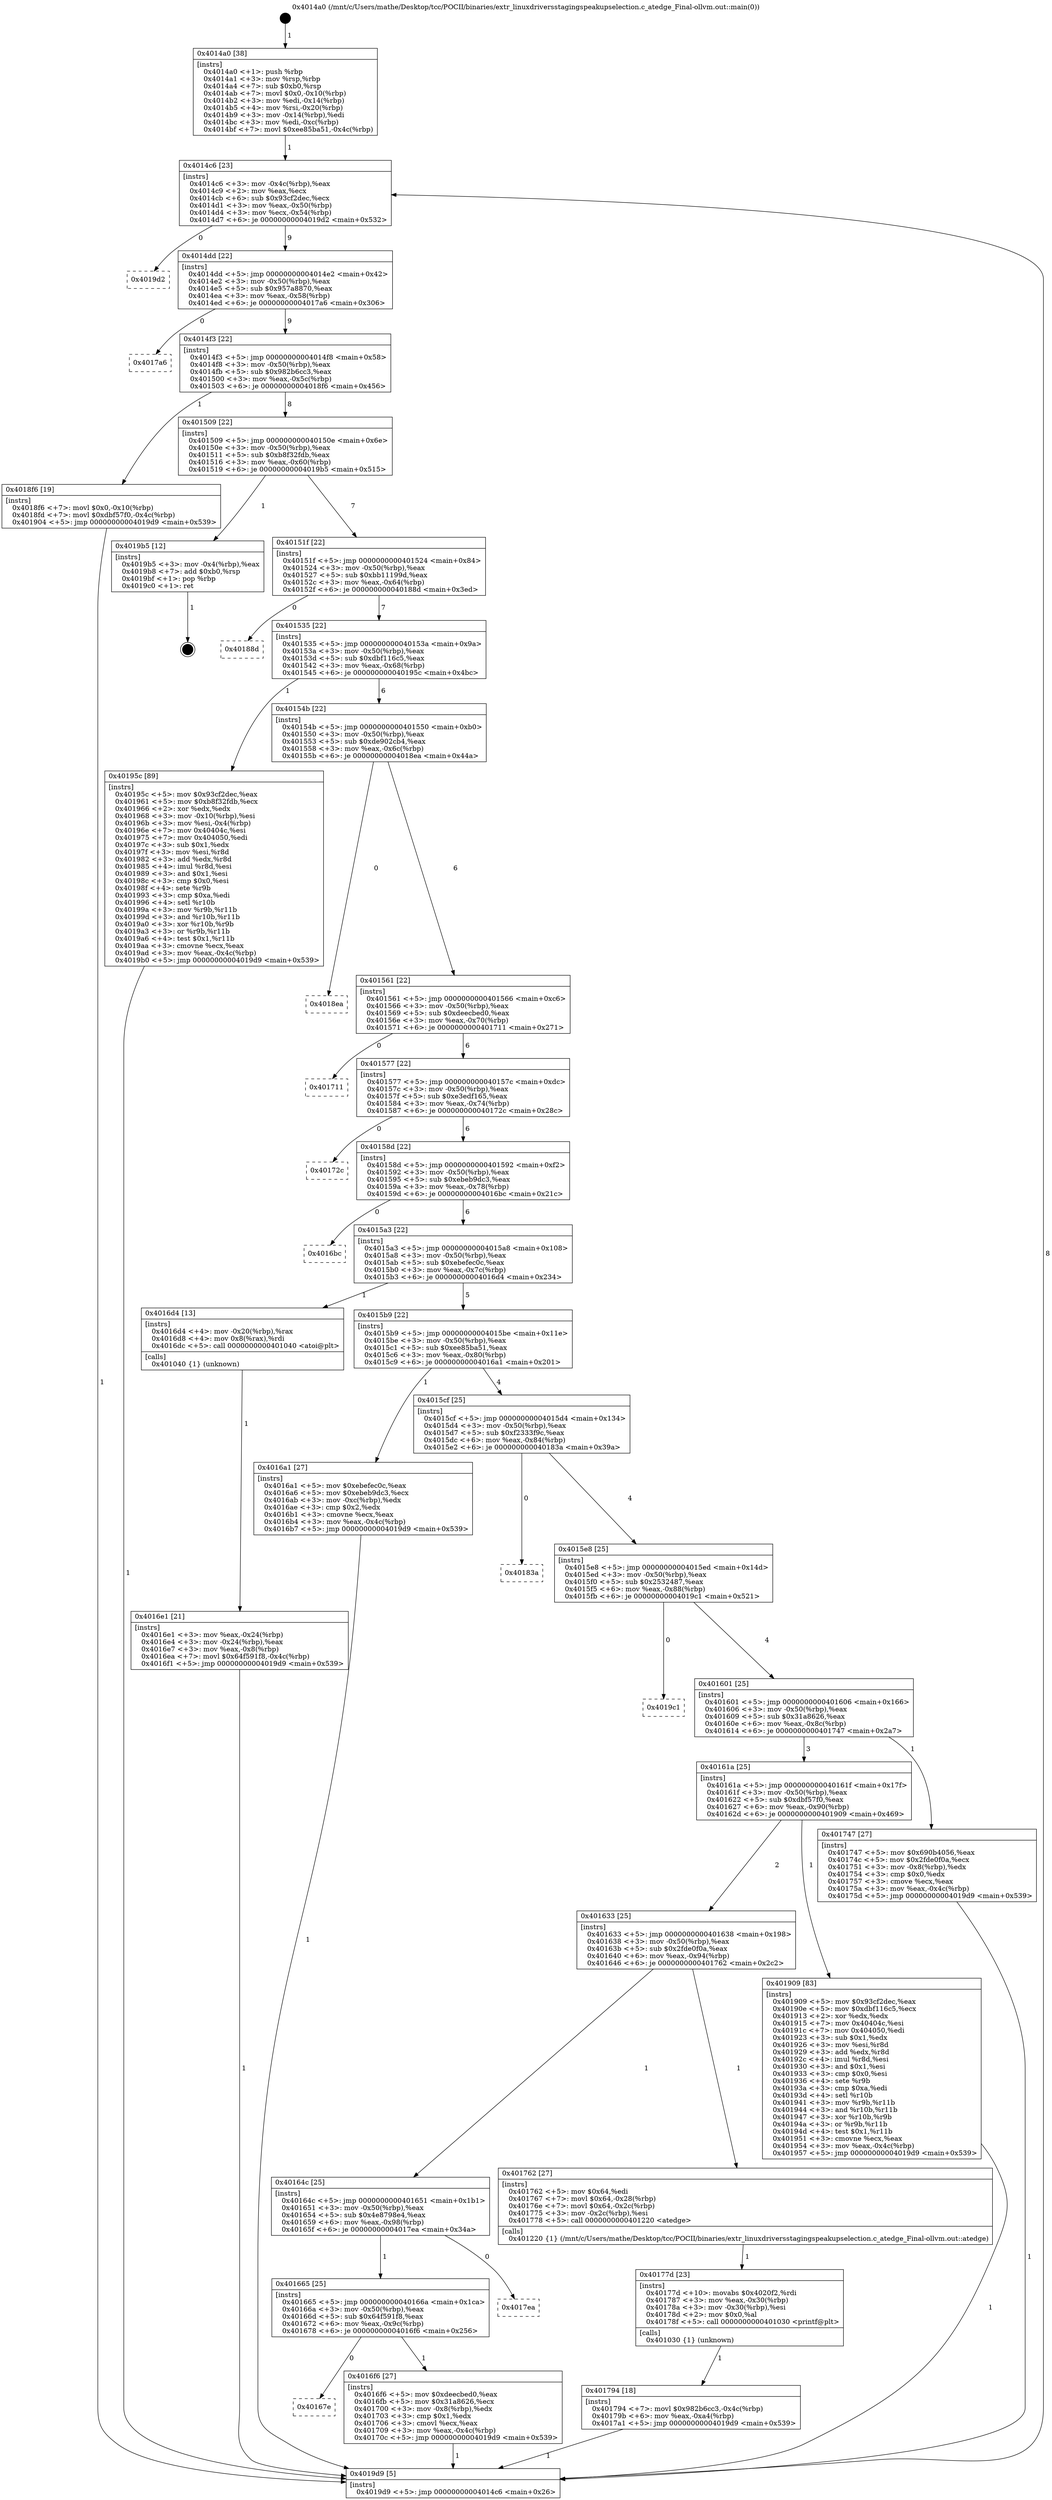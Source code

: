 digraph "0x4014a0" {
  label = "0x4014a0 (/mnt/c/Users/mathe/Desktop/tcc/POCII/binaries/extr_linuxdriversstagingspeakupselection.c_atedge_Final-ollvm.out::main(0))"
  labelloc = "t"
  node[shape=record]

  Entry [label="",width=0.3,height=0.3,shape=circle,fillcolor=black,style=filled]
  "0x4014c6" [label="{
     0x4014c6 [23]\l
     | [instrs]\l
     &nbsp;&nbsp;0x4014c6 \<+3\>: mov -0x4c(%rbp),%eax\l
     &nbsp;&nbsp;0x4014c9 \<+2\>: mov %eax,%ecx\l
     &nbsp;&nbsp;0x4014cb \<+6\>: sub $0x93cf2dec,%ecx\l
     &nbsp;&nbsp;0x4014d1 \<+3\>: mov %eax,-0x50(%rbp)\l
     &nbsp;&nbsp;0x4014d4 \<+3\>: mov %ecx,-0x54(%rbp)\l
     &nbsp;&nbsp;0x4014d7 \<+6\>: je 00000000004019d2 \<main+0x532\>\l
  }"]
  "0x4019d2" [label="{
     0x4019d2\l
  }", style=dashed]
  "0x4014dd" [label="{
     0x4014dd [22]\l
     | [instrs]\l
     &nbsp;&nbsp;0x4014dd \<+5\>: jmp 00000000004014e2 \<main+0x42\>\l
     &nbsp;&nbsp;0x4014e2 \<+3\>: mov -0x50(%rbp),%eax\l
     &nbsp;&nbsp;0x4014e5 \<+5\>: sub $0x957a8870,%eax\l
     &nbsp;&nbsp;0x4014ea \<+3\>: mov %eax,-0x58(%rbp)\l
     &nbsp;&nbsp;0x4014ed \<+6\>: je 00000000004017a6 \<main+0x306\>\l
  }"]
  Exit [label="",width=0.3,height=0.3,shape=circle,fillcolor=black,style=filled,peripheries=2]
  "0x4017a6" [label="{
     0x4017a6\l
  }", style=dashed]
  "0x4014f3" [label="{
     0x4014f3 [22]\l
     | [instrs]\l
     &nbsp;&nbsp;0x4014f3 \<+5\>: jmp 00000000004014f8 \<main+0x58\>\l
     &nbsp;&nbsp;0x4014f8 \<+3\>: mov -0x50(%rbp),%eax\l
     &nbsp;&nbsp;0x4014fb \<+5\>: sub $0x982b6cc3,%eax\l
     &nbsp;&nbsp;0x401500 \<+3\>: mov %eax,-0x5c(%rbp)\l
     &nbsp;&nbsp;0x401503 \<+6\>: je 00000000004018f6 \<main+0x456\>\l
  }"]
  "0x401794" [label="{
     0x401794 [18]\l
     | [instrs]\l
     &nbsp;&nbsp;0x401794 \<+7\>: movl $0x982b6cc3,-0x4c(%rbp)\l
     &nbsp;&nbsp;0x40179b \<+6\>: mov %eax,-0xa4(%rbp)\l
     &nbsp;&nbsp;0x4017a1 \<+5\>: jmp 00000000004019d9 \<main+0x539\>\l
  }"]
  "0x4018f6" [label="{
     0x4018f6 [19]\l
     | [instrs]\l
     &nbsp;&nbsp;0x4018f6 \<+7\>: movl $0x0,-0x10(%rbp)\l
     &nbsp;&nbsp;0x4018fd \<+7\>: movl $0xdbf57f0,-0x4c(%rbp)\l
     &nbsp;&nbsp;0x401904 \<+5\>: jmp 00000000004019d9 \<main+0x539\>\l
  }"]
  "0x401509" [label="{
     0x401509 [22]\l
     | [instrs]\l
     &nbsp;&nbsp;0x401509 \<+5\>: jmp 000000000040150e \<main+0x6e\>\l
     &nbsp;&nbsp;0x40150e \<+3\>: mov -0x50(%rbp),%eax\l
     &nbsp;&nbsp;0x401511 \<+5\>: sub $0xb8f32fdb,%eax\l
     &nbsp;&nbsp;0x401516 \<+3\>: mov %eax,-0x60(%rbp)\l
     &nbsp;&nbsp;0x401519 \<+6\>: je 00000000004019b5 \<main+0x515\>\l
  }"]
  "0x40177d" [label="{
     0x40177d [23]\l
     | [instrs]\l
     &nbsp;&nbsp;0x40177d \<+10\>: movabs $0x4020f2,%rdi\l
     &nbsp;&nbsp;0x401787 \<+3\>: mov %eax,-0x30(%rbp)\l
     &nbsp;&nbsp;0x40178a \<+3\>: mov -0x30(%rbp),%esi\l
     &nbsp;&nbsp;0x40178d \<+2\>: mov $0x0,%al\l
     &nbsp;&nbsp;0x40178f \<+5\>: call 0000000000401030 \<printf@plt\>\l
     | [calls]\l
     &nbsp;&nbsp;0x401030 \{1\} (unknown)\l
  }"]
  "0x4019b5" [label="{
     0x4019b5 [12]\l
     | [instrs]\l
     &nbsp;&nbsp;0x4019b5 \<+3\>: mov -0x4(%rbp),%eax\l
     &nbsp;&nbsp;0x4019b8 \<+7\>: add $0xb0,%rsp\l
     &nbsp;&nbsp;0x4019bf \<+1\>: pop %rbp\l
     &nbsp;&nbsp;0x4019c0 \<+1\>: ret\l
  }"]
  "0x40151f" [label="{
     0x40151f [22]\l
     | [instrs]\l
     &nbsp;&nbsp;0x40151f \<+5\>: jmp 0000000000401524 \<main+0x84\>\l
     &nbsp;&nbsp;0x401524 \<+3\>: mov -0x50(%rbp),%eax\l
     &nbsp;&nbsp;0x401527 \<+5\>: sub $0xbb11199d,%eax\l
     &nbsp;&nbsp;0x40152c \<+3\>: mov %eax,-0x64(%rbp)\l
     &nbsp;&nbsp;0x40152f \<+6\>: je 000000000040188d \<main+0x3ed\>\l
  }"]
  "0x40167e" [label="{
     0x40167e\l
  }", style=dashed]
  "0x40188d" [label="{
     0x40188d\l
  }", style=dashed]
  "0x401535" [label="{
     0x401535 [22]\l
     | [instrs]\l
     &nbsp;&nbsp;0x401535 \<+5\>: jmp 000000000040153a \<main+0x9a\>\l
     &nbsp;&nbsp;0x40153a \<+3\>: mov -0x50(%rbp),%eax\l
     &nbsp;&nbsp;0x40153d \<+5\>: sub $0xdbf116c5,%eax\l
     &nbsp;&nbsp;0x401542 \<+3\>: mov %eax,-0x68(%rbp)\l
     &nbsp;&nbsp;0x401545 \<+6\>: je 000000000040195c \<main+0x4bc\>\l
  }"]
  "0x4016f6" [label="{
     0x4016f6 [27]\l
     | [instrs]\l
     &nbsp;&nbsp;0x4016f6 \<+5\>: mov $0xdeecbed0,%eax\l
     &nbsp;&nbsp;0x4016fb \<+5\>: mov $0x31a8626,%ecx\l
     &nbsp;&nbsp;0x401700 \<+3\>: mov -0x8(%rbp),%edx\l
     &nbsp;&nbsp;0x401703 \<+3\>: cmp $0x1,%edx\l
     &nbsp;&nbsp;0x401706 \<+3\>: cmovl %ecx,%eax\l
     &nbsp;&nbsp;0x401709 \<+3\>: mov %eax,-0x4c(%rbp)\l
     &nbsp;&nbsp;0x40170c \<+5\>: jmp 00000000004019d9 \<main+0x539\>\l
  }"]
  "0x40195c" [label="{
     0x40195c [89]\l
     | [instrs]\l
     &nbsp;&nbsp;0x40195c \<+5\>: mov $0x93cf2dec,%eax\l
     &nbsp;&nbsp;0x401961 \<+5\>: mov $0xb8f32fdb,%ecx\l
     &nbsp;&nbsp;0x401966 \<+2\>: xor %edx,%edx\l
     &nbsp;&nbsp;0x401968 \<+3\>: mov -0x10(%rbp),%esi\l
     &nbsp;&nbsp;0x40196b \<+3\>: mov %esi,-0x4(%rbp)\l
     &nbsp;&nbsp;0x40196e \<+7\>: mov 0x40404c,%esi\l
     &nbsp;&nbsp;0x401975 \<+7\>: mov 0x404050,%edi\l
     &nbsp;&nbsp;0x40197c \<+3\>: sub $0x1,%edx\l
     &nbsp;&nbsp;0x40197f \<+3\>: mov %esi,%r8d\l
     &nbsp;&nbsp;0x401982 \<+3\>: add %edx,%r8d\l
     &nbsp;&nbsp;0x401985 \<+4\>: imul %r8d,%esi\l
     &nbsp;&nbsp;0x401989 \<+3\>: and $0x1,%esi\l
     &nbsp;&nbsp;0x40198c \<+3\>: cmp $0x0,%esi\l
     &nbsp;&nbsp;0x40198f \<+4\>: sete %r9b\l
     &nbsp;&nbsp;0x401993 \<+3\>: cmp $0xa,%edi\l
     &nbsp;&nbsp;0x401996 \<+4\>: setl %r10b\l
     &nbsp;&nbsp;0x40199a \<+3\>: mov %r9b,%r11b\l
     &nbsp;&nbsp;0x40199d \<+3\>: and %r10b,%r11b\l
     &nbsp;&nbsp;0x4019a0 \<+3\>: xor %r10b,%r9b\l
     &nbsp;&nbsp;0x4019a3 \<+3\>: or %r9b,%r11b\l
     &nbsp;&nbsp;0x4019a6 \<+4\>: test $0x1,%r11b\l
     &nbsp;&nbsp;0x4019aa \<+3\>: cmovne %ecx,%eax\l
     &nbsp;&nbsp;0x4019ad \<+3\>: mov %eax,-0x4c(%rbp)\l
     &nbsp;&nbsp;0x4019b0 \<+5\>: jmp 00000000004019d9 \<main+0x539\>\l
  }"]
  "0x40154b" [label="{
     0x40154b [22]\l
     | [instrs]\l
     &nbsp;&nbsp;0x40154b \<+5\>: jmp 0000000000401550 \<main+0xb0\>\l
     &nbsp;&nbsp;0x401550 \<+3\>: mov -0x50(%rbp),%eax\l
     &nbsp;&nbsp;0x401553 \<+5\>: sub $0xde902cb4,%eax\l
     &nbsp;&nbsp;0x401558 \<+3\>: mov %eax,-0x6c(%rbp)\l
     &nbsp;&nbsp;0x40155b \<+6\>: je 00000000004018ea \<main+0x44a\>\l
  }"]
  "0x401665" [label="{
     0x401665 [25]\l
     | [instrs]\l
     &nbsp;&nbsp;0x401665 \<+5\>: jmp 000000000040166a \<main+0x1ca\>\l
     &nbsp;&nbsp;0x40166a \<+3\>: mov -0x50(%rbp),%eax\l
     &nbsp;&nbsp;0x40166d \<+5\>: sub $0x64f591f8,%eax\l
     &nbsp;&nbsp;0x401672 \<+6\>: mov %eax,-0x9c(%rbp)\l
     &nbsp;&nbsp;0x401678 \<+6\>: je 00000000004016f6 \<main+0x256\>\l
  }"]
  "0x4018ea" [label="{
     0x4018ea\l
  }", style=dashed]
  "0x401561" [label="{
     0x401561 [22]\l
     | [instrs]\l
     &nbsp;&nbsp;0x401561 \<+5\>: jmp 0000000000401566 \<main+0xc6\>\l
     &nbsp;&nbsp;0x401566 \<+3\>: mov -0x50(%rbp),%eax\l
     &nbsp;&nbsp;0x401569 \<+5\>: sub $0xdeecbed0,%eax\l
     &nbsp;&nbsp;0x40156e \<+3\>: mov %eax,-0x70(%rbp)\l
     &nbsp;&nbsp;0x401571 \<+6\>: je 0000000000401711 \<main+0x271\>\l
  }"]
  "0x4017ea" [label="{
     0x4017ea\l
  }", style=dashed]
  "0x401711" [label="{
     0x401711\l
  }", style=dashed]
  "0x401577" [label="{
     0x401577 [22]\l
     | [instrs]\l
     &nbsp;&nbsp;0x401577 \<+5\>: jmp 000000000040157c \<main+0xdc\>\l
     &nbsp;&nbsp;0x40157c \<+3\>: mov -0x50(%rbp),%eax\l
     &nbsp;&nbsp;0x40157f \<+5\>: sub $0xe3edf165,%eax\l
     &nbsp;&nbsp;0x401584 \<+3\>: mov %eax,-0x74(%rbp)\l
     &nbsp;&nbsp;0x401587 \<+6\>: je 000000000040172c \<main+0x28c\>\l
  }"]
  "0x40164c" [label="{
     0x40164c [25]\l
     | [instrs]\l
     &nbsp;&nbsp;0x40164c \<+5\>: jmp 0000000000401651 \<main+0x1b1\>\l
     &nbsp;&nbsp;0x401651 \<+3\>: mov -0x50(%rbp),%eax\l
     &nbsp;&nbsp;0x401654 \<+5\>: sub $0x4e8798e4,%eax\l
     &nbsp;&nbsp;0x401659 \<+6\>: mov %eax,-0x98(%rbp)\l
     &nbsp;&nbsp;0x40165f \<+6\>: je 00000000004017ea \<main+0x34a\>\l
  }"]
  "0x40172c" [label="{
     0x40172c\l
  }", style=dashed]
  "0x40158d" [label="{
     0x40158d [22]\l
     | [instrs]\l
     &nbsp;&nbsp;0x40158d \<+5\>: jmp 0000000000401592 \<main+0xf2\>\l
     &nbsp;&nbsp;0x401592 \<+3\>: mov -0x50(%rbp),%eax\l
     &nbsp;&nbsp;0x401595 \<+5\>: sub $0xebeb9dc3,%eax\l
     &nbsp;&nbsp;0x40159a \<+3\>: mov %eax,-0x78(%rbp)\l
     &nbsp;&nbsp;0x40159d \<+6\>: je 00000000004016bc \<main+0x21c\>\l
  }"]
  "0x401762" [label="{
     0x401762 [27]\l
     | [instrs]\l
     &nbsp;&nbsp;0x401762 \<+5\>: mov $0x64,%edi\l
     &nbsp;&nbsp;0x401767 \<+7\>: movl $0x64,-0x28(%rbp)\l
     &nbsp;&nbsp;0x40176e \<+7\>: movl $0x64,-0x2c(%rbp)\l
     &nbsp;&nbsp;0x401775 \<+3\>: mov -0x2c(%rbp),%esi\l
     &nbsp;&nbsp;0x401778 \<+5\>: call 0000000000401220 \<atedge\>\l
     | [calls]\l
     &nbsp;&nbsp;0x401220 \{1\} (/mnt/c/Users/mathe/Desktop/tcc/POCII/binaries/extr_linuxdriversstagingspeakupselection.c_atedge_Final-ollvm.out::atedge)\l
  }"]
  "0x4016bc" [label="{
     0x4016bc\l
  }", style=dashed]
  "0x4015a3" [label="{
     0x4015a3 [22]\l
     | [instrs]\l
     &nbsp;&nbsp;0x4015a3 \<+5\>: jmp 00000000004015a8 \<main+0x108\>\l
     &nbsp;&nbsp;0x4015a8 \<+3\>: mov -0x50(%rbp),%eax\l
     &nbsp;&nbsp;0x4015ab \<+5\>: sub $0xebefec0c,%eax\l
     &nbsp;&nbsp;0x4015b0 \<+3\>: mov %eax,-0x7c(%rbp)\l
     &nbsp;&nbsp;0x4015b3 \<+6\>: je 00000000004016d4 \<main+0x234\>\l
  }"]
  "0x401633" [label="{
     0x401633 [25]\l
     | [instrs]\l
     &nbsp;&nbsp;0x401633 \<+5\>: jmp 0000000000401638 \<main+0x198\>\l
     &nbsp;&nbsp;0x401638 \<+3\>: mov -0x50(%rbp),%eax\l
     &nbsp;&nbsp;0x40163b \<+5\>: sub $0x2fde0f0a,%eax\l
     &nbsp;&nbsp;0x401640 \<+6\>: mov %eax,-0x94(%rbp)\l
     &nbsp;&nbsp;0x401646 \<+6\>: je 0000000000401762 \<main+0x2c2\>\l
  }"]
  "0x4016d4" [label="{
     0x4016d4 [13]\l
     | [instrs]\l
     &nbsp;&nbsp;0x4016d4 \<+4\>: mov -0x20(%rbp),%rax\l
     &nbsp;&nbsp;0x4016d8 \<+4\>: mov 0x8(%rax),%rdi\l
     &nbsp;&nbsp;0x4016dc \<+5\>: call 0000000000401040 \<atoi@plt\>\l
     | [calls]\l
     &nbsp;&nbsp;0x401040 \{1\} (unknown)\l
  }"]
  "0x4015b9" [label="{
     0x4015b9 [22]\l
     | [instrs]\l
     &nbsp;&nbsp;0x4015b9 \<+5\>: jmp 00000000004015be \<main+0x11e\>\l
     &nbsp;&nbsp;0x4015be \<+3\>: mov -0x50(%rbp),%eax\l
     &nbsp;&nbsp;0x4015c1 \<+5\>: sub $0xee85ba51,%eax\l
     &nbsp;&nbsp;0x4015c6 \<+3\>: mov %eax,-0x80(%rbp)\l
     &nbsp;&nbsp;0x4015c9 \<+6\>: je 00000000004016a1 \<main+0x201\>\l
  }"]
  "0x401909" [label="{
     0x401909 [83]\l
     | [instrs]\l
     &nbsp;&nbsp;0x401909 \<+5\>: mov $0x93cf2dec,%eax\l
     &nbsp;&nbsp;0x40190e \<+5\>: mov $0xdbf116c5,%ecx\l
     &nbsp;&nbsp;0x401913 \<+2\>: xor %edx,%edx\l
     &nbsp;&nbsp;0x401915 \<+7\>: mov 0x40404c,%esi\l
     &nbsp;&nbsp;0x40191c \<+7\>: mov 0x404050,%edi\l
     &nbsp;&nbsp;0x401923 \<+3\>: sub $0x1,%edx\l
     &nbsp;&nbsp;0x401926 \<+3\>: mov %esi,%r8d\l
     &nbsp;&nbsp;0x401929 \<+3\>: add %edx,%r8d\l
     &nbsp;&nbsp;0x40192c \<+4\>: imul %r8d,%esi\l
     &nbsp;&nbsp;0x401930 \<+3\>: and $0x1,%esi\l
     &nbsp;&nbsp;0x401933 \<+3\>: cmp $0x0,%esi\l
     &nbsp;&nbsp;0x401936 \<+4\>: sete %r9b\l
     &nbsp;&nbsp;0x40193a \<+3\>: cmp $0xa,%edi\l
     &nbsp;&nbsp;0x40193d \<+4\>: setl %r10b\l
     &nbsp;&nbsp;0x401941 \<+3\>: mov %r9b,%r11b\l
     &nbsp;&nbsp;0x401944 \<+3\>: and %r10b,%r11b\l
     &nbsp;&nbsp;0x401947 \<+3\>: xor %r10b,%r9b\l
     &nbsp;&nbsp;0x40194a \<+3\>: or %r9b,%r11b\l
     &nbsp;&nbsp;0x40194d \<+4\>: test $0x1,%r11b\l
     &nbsp;&nbsp;0x401951 \<+3\>: cmovne %ecx,%eax\l
     &nbsp;&nbsp;0x401954 \<+3\>: mov %eax,-0x4c(%rbp)\l
     &nbsp;&nbsp;0x401957 \<+5\>: jmp 00000000004019d9 \<main+0x539\>\l
  }"]
  "0x4016a1" [label="{
     0x4016a1 [27]\l
     | [instrs]\l
     &nbsp;&nbsp;0x4016a1 \<+5\>: mov $0xebefec0c,%eax\l
     &nbsp;&nbsp;0x4016a6 \<+5\>: mov $0xebeb9dc3,%ecx\l
     &nbsp;&nbsp;0x4016ab \<+3\>: mov -0xc(%rbp),%edx\l
     &nbsp;&nbsp;0x4016ae \<+3\>: cmp $0x2,%edx\l
     &nbsp;&nbsp;0x4016b1 \<+3\>: cmovne %ecx,%eax\l
     &nbsp;&nbsp;0x4016b4 \<+3\>: mov %eax,-0x4c(%rbp)\l
     &nbsp;&nbsp;0x4016b7 \<+5\>: jmp 00000000004019d9 \<main+0x539\>\l
  }"]
  "0x4015cf" [label="{
     0x4015cf [25]\l
     | [instrs]\l
     &nbsp;&nbsp;0x4015cf \<+5\>: jmp 00000000004015d4 \<main+0x134\>\l
     &nbsp;&nbsp;0x4015d4 \<+3\>: mov -0x50(%rbp),%eax\l
     &nbsp;&nbsp;0x4015d7 \<+5\>: sub $0xf2333f9c,%eax\l
     &nbsp;&nbsp;0x4015dc \<+6\>: mov %eax,-0x84(%rbp)\l
     &nbsp;&nbsp;0x4015e2 \<+6\>: je 000000000040183a \<main+0x39a\>\l
  }"]
  "0x4019d9" [label="{
     0x4019d9 [5]\l
     | [instrs]\l
     &nbsp;&nbsp;0x4019d9 \<+5\>: jmp 00000000004014c6 \<main+0x26\>\l
  }"]
  "0x4014a0" [label="{
     0x4014a0 [38]\l
     | [instrs]\l
     &nbsp;&nbsp;0x4014a0 \<+1\>: push %rbp\l
     &nbsp;&nbsp;0x4014a1 \<+3\>: mov %rsp,%rbp\l
     &nbsp;&nbsp;0x4014a4 \<+7\>: sub $0xb0,%rsp\l
     &nbsp;&nbsp;0x4014ab \<+7\>: movl $0x0,-0x10(%rbp)\l
     &nbsp;&nbsp;0x4014b2 \<+3\>: mov %edi,-0x14(%rbp)\l
     &nbsp;&nbsp;0x4014b5 \<+4\>: mov %rsi,-0x20(%rbp)\l
     &nbsp;&nbsp;0x4014b9 \<+3\>: mov -0x14(%rbp),%edi\l
     &nbsp;&nbsp;0x4014bc \<+3\>: mov %edi,-0xc(%rbp)\l
     &nbsp;&nbsp;0x4014bf \<+7\>: movl $0xee85ba51,-0x4c(%rbp)\l
  }"]
  "0x4016e1" [label="{
     0x4016e1 [21]\l
     | [instrs]\l
     &nbsp;&nbsp;0x4016e1 \<+3\>: mov %eax,-0x24(%rbp)\l
     &nbsp;&nbsp;0x4016e4 \<+3\>: mov -0x24(%rbp),%eax\l
     &nbsp;&nbsp;0x4016e7 \<+3\>: mov %eax,-0x8(%rbp)\l
     &nbsp;&nbsp;0x4016ea \<+7\>: movl $0x64f591f8,-0x4c(%rbp)\l
     &nbsp;&nbsp;0x4016f1 \<+5\>: jmp 00000000004019d9 \<main+0x539\>\l
  }"]
  "0x40161a" [label="{
     0x40161a [25]\l
     | [instrs]\l
     &nbsp;&nbsp;0x40161a \<+5\>: jmp 000000000040161f \<main+0x17f\>\l
     &nbsp;&nbsp;0x40161f \<+3\>: mov -0x50(%rbp),%eax\l
     &nbsp;&nbsp;0x401622 \<+5\>: sub $0xdbf57f0,%eax\l
     &nbsp;&nbsp;0x401627 \<+6\>: mov %eax,-0x90(%rbp)\l
     &nbsp;&nbsp;0x40162d \<+6\>: je 0000000000401909 \<main+0x469\>\l
  }"]
  "0x40183a" [label="{
     0x40183a\l
  }", style=dashed]
  "0x4015e8" [label="{
     0x4015e8 [25]\l
     | [instrs]\l
     &nbsp;&nbsp;0x4015e8 \<+5\>: jmp 00000000004015ed \<main+0x14d\>\l
     &nbsp;&nbsp;0x4015ed \<+3\>: mov -0x50(%rbp),%eax\l
     &nbsp;&nbsp;0x4015f0 \<+5\>: sub $0x2532487,%eax\l
     &nbsp;&nbsp;0x4015f5 \<+6\>: mov %eax,-0x88(%rbp)\l
     &nbsp;&nbsp;0x4015fb \<+6\>: je 00000000004019c1 \<main+0x521\>\l
  }"]
  "0x401747" [label="{
     0x401747 [27]\l
     | [instrs]\l
     &nbsp;&nbsp;0x401747 \<+5\>: mov $0x690b4056,%eax\l
     &nbsp;&nbsp;0x40174c \<+5\>: mov $0x2fde0f0a,%ecx\l
     &nbsp;&nbsp;0x401751 \<+3\>: mov -0x8(%rbp),%edx\l
     &nbsp;&nbsp;0x401754 \<+3\>: cmp $0x0,%edx\l
     &nbsp;&nbsp;0x401757 \<+3\>: cmove %ecx,%eax\l
     &nbsp;&nbsp;0x40175a \<+3\>: mov %eax,-0x4c(%rbp)\l
     &nbsp;&nbsp;0x40175d \<+5\>: jmp 00000000004019d9 \<main+0x539\>\l
  }"]
  "0x4019c1" [label="{
     0x4019c1\l
  }", style=dashed]
  "0x401601" [label="{
     0x401601 [25]\l
     | [instrs]\l
     &nbsp;&nbsp;0x401601 \<+5\>: jmp 0000000000401606 \<main+0x166\>\l
     &nbsp;&nbsp;0x401606 \<+3\>: mov -0x50(%rbp),%eax\l
     &nbsp;&nbsp;0x401609 \<+5\>: sub $0x31a8626,%eax\l
     &nbsp;&nbsp;0x40160e \<+6\>: mov %eax,-0x8c(%rbp)\l
     &nbsp;&nbsp;0x401614 \<+6\>: je 0000000000401747 \<main+0x2a7\>\l
  }"]
  Entry -> "0x4014a0" [label=" 1"]
  "0x4014c6" -> "0x4019d2" [label=" 0"]
  "0x4014c6" -> "0x4014dd" [label=" 9"]
  "0x4019b5" -> Exit [label=" 1"]
  "0x4014dd" -> "0x4017a6" [label=" 0"]
  "0x4014dd" -> "0x4014f3" [label=" 9"]
  "0x40195c" -> "0x4019d9" [label=" 1"]
  "0x4014f3" -> "0x4018f6" [label=" 1"]
  "0x4014f3" -> "0x401509" [label=" 8"]
  "0x401909" -> "0x4019d9" [label=" 1"]
  "0x401509" -> "0x4019b5" [label=" 1"]
  "0x401509" -> "0x40151f" [label=" 7"]
  "0x4018f6" -> "0x4019d9" [label=" 1"]
  "0x40151f" -> "0x40188d" [label=" 0"]
  "0x40151f" -> "0x401535" [label=" 7"]
  "0x401794" -> "0x4019d9" [label=" 1"]
  "0x401535" -> "0x40195c" [label=" 1"]
  "0x401535" -> "0x40154b" [label=" 6"]
  "0x40177d" -> "0x401794" [label=" 1"]
  "0x40154b" -> "0x4018ea" [label=" 0"]
  "0x40154b" -> "0x401561" [label=" 6"]
  "0x401747" -> "0x4019d9" [label=" 1"]
  "0x401561" -> "0x401711" [label=" 0"]
  "0x401561" -> "0x401577" [label=" 6"]
  "0x4016f6" -> "0x4019d9" [label=" 1"]
  "0x401577" -> "0x40172c" [label=" 0"]
  "0x401577" -> "0x40158d" [label=" 6"]
  "0x401665" -> "0x4016f6" [label=" 1"]
  "0x40158d" -> "0x4016bc" [label=" 0"]
  "0x40158d" -> "0x4015a3" [label=" 6"]
  "0x401762" -> "0x40177d" [label=" 1"]
  "0x4015a3" -> "0x4016d4" [label=" 1"]
  "0x4015a3" -> "0x4015b9" [label=" 5"]
  "0x40164c" -> "0x4017ea" [label=" 0"]
  "0x4015b9" -> "0x4016a1" [label=" 1"]
  "0x4015b9" -> "0x4015cf" [label=" 4"]
  "0x4016a1" -> "0x4019d9" [label=" 1"]
  "0x4014a0" -> "0x4014c6" [label=" 1"]
  "0x4019d9" -> "0x4014c6" [label=" 8"]
  "0x4016d4" -> "0x4016e1" [label=" 1"]
  "0x4016e1" -> "0x4019d9" [label=" 1"]
  "0x401665" -> "0x40167e" [label=" 0"]
  "0x4015cf" -> "0x40183a" [label=" 0"]
  "0x4015cf" -> "0x4015e8" [label=" 4"]
  "0x401633" -> "0x401762" [label=" 1"]
  "0x4015e8" -> "0x4019c1" [label=" 0"]
  "0x4015e8" -> "0x401601" [label=" 4"]
  "0x40164c" -> "0x401665" [label=" 1"]
  "0x401601" -> "0x401747" [label=" 1"]
  "0x401601" -> "0x40161a" [label=" 3"]
  "0x401633" -> "0x40164c" [label=" 1"]
  "0x40161a" -> "0x401909" [label=" 1"]
  "0x40161a" -> "0x401633" [label=" 2"]
}

